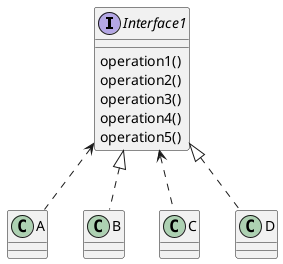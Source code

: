 @startuml
'https://plantuml.com/class-diagram

interface Interface1{
    operation1()
    operation2()
    operation3()
    operation4()
    operation5()
}

class A

class B

class C

class D

'类B实现Interface1接口
Interface1<|..B
'类D实现Interface1接口
Interface1<|..D
'类A依赖Interface1接口
Interface1<..A
'类C依赖Interface1接口
Interface1<..C



@enduml